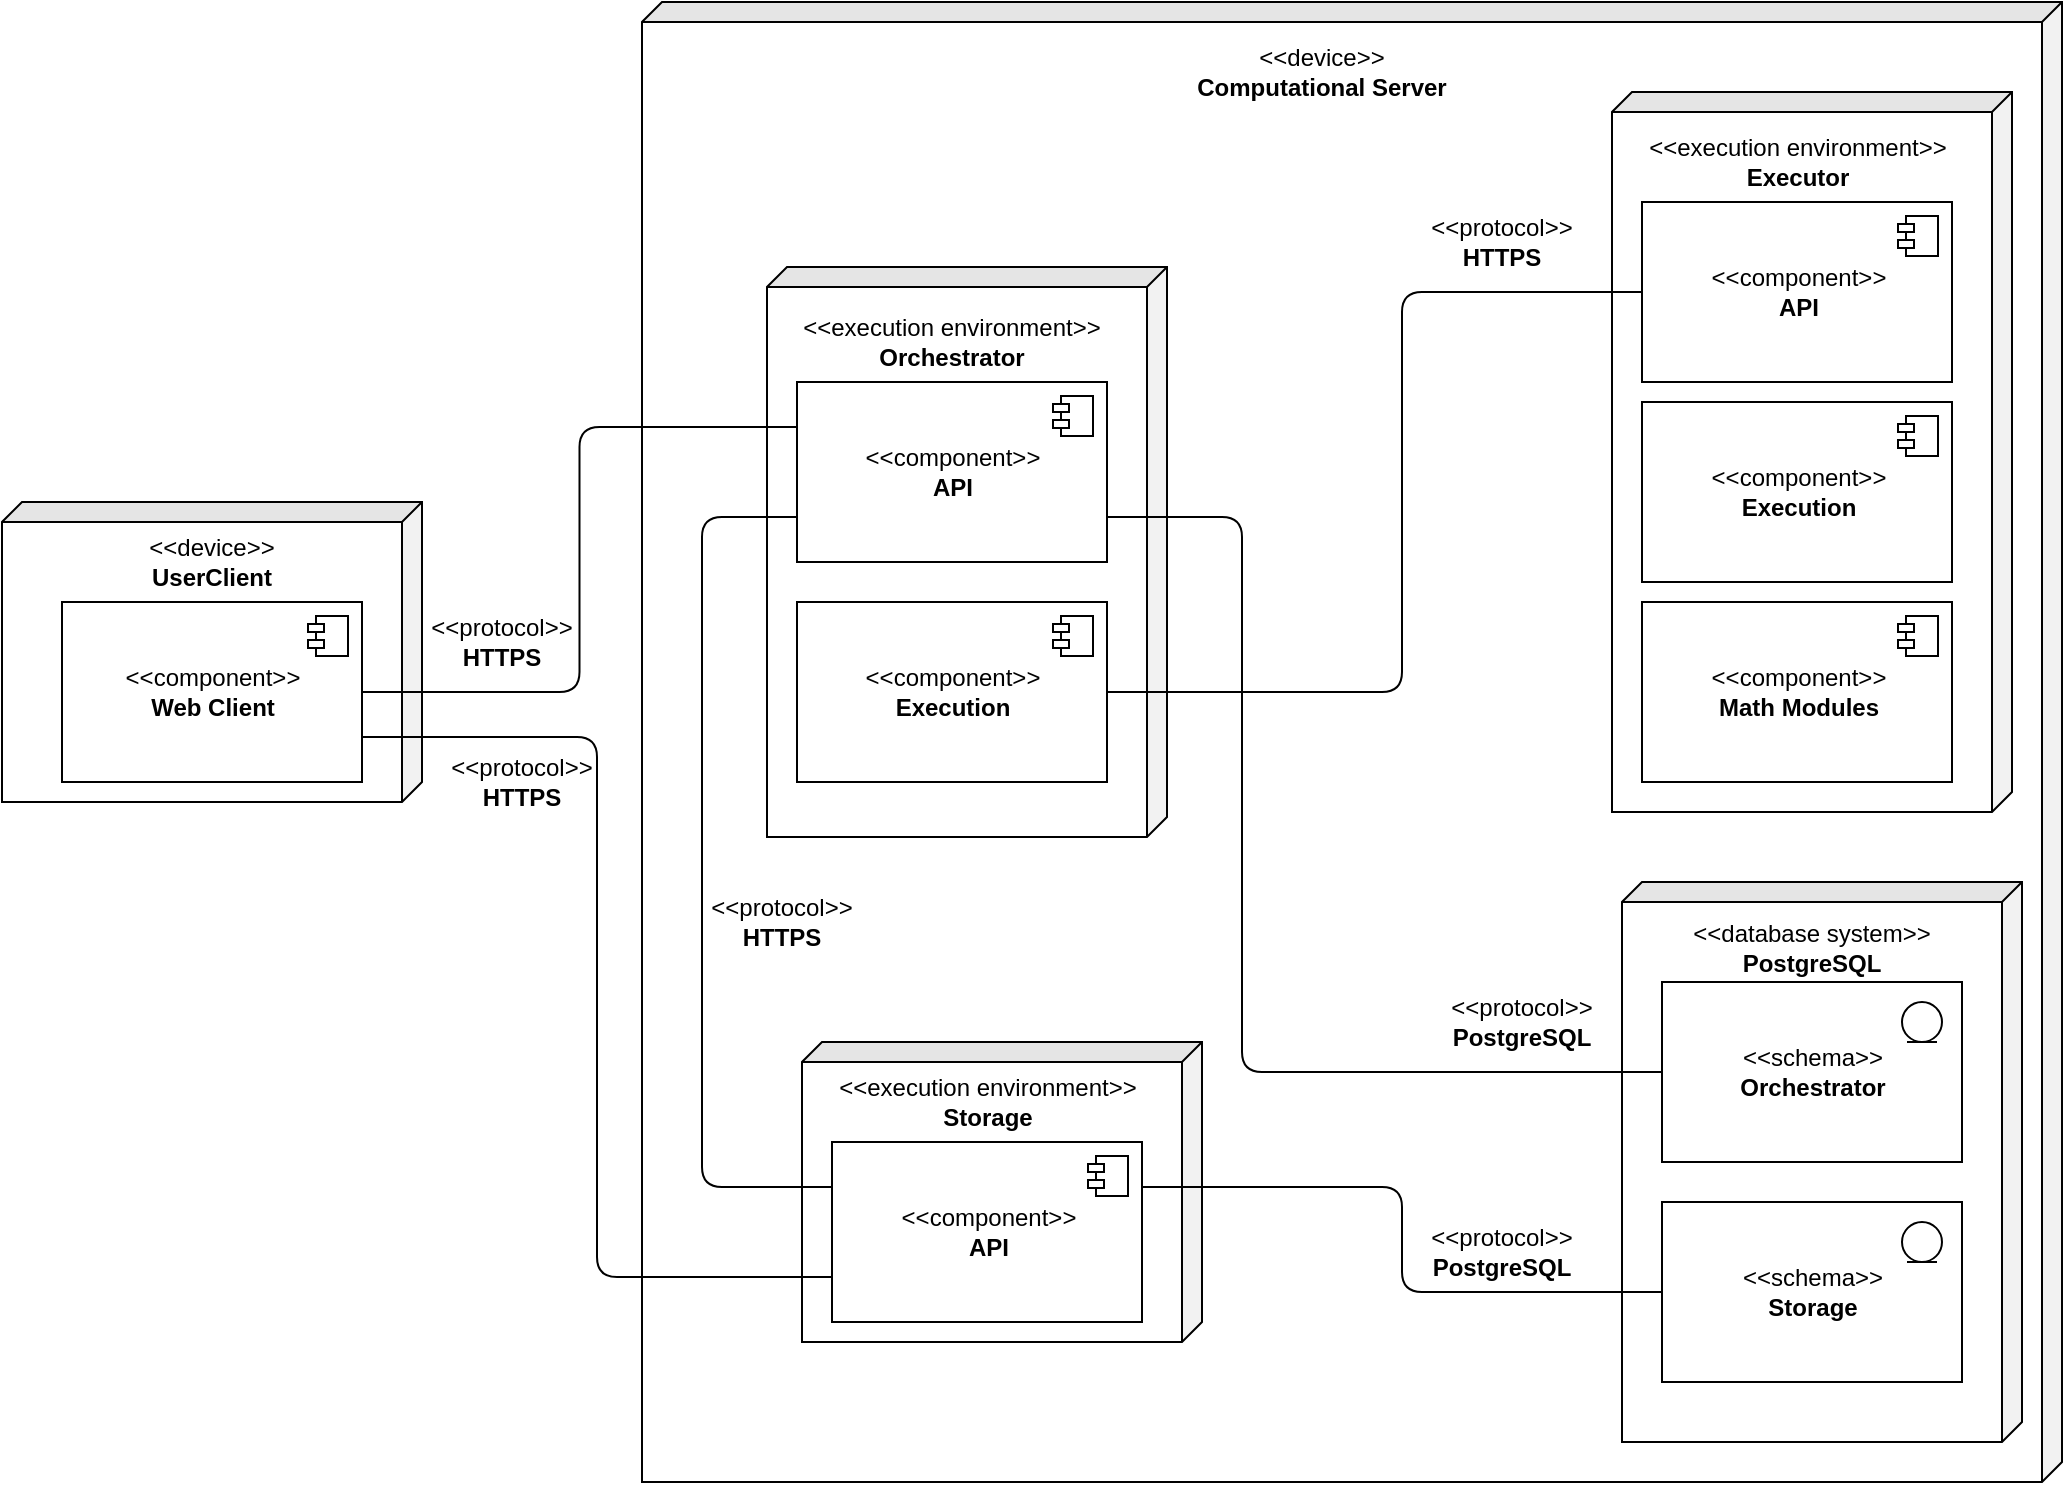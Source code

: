 <mxfile version="17.2.4" type="device"><diagram id="RwHs3k7okTrlKBKqiO1_" name="Page-1"><mxGraphModel dx="1845" dy="741" grid="1" gridSize="10" guides="1" tooltips="1" connect="1" arrows="1" fold="1" page="1" pageScale="1" pageWidth="827" pageHeight="1169" math="0" shadow="0"><root><mxCell id="0"/><mxCell id="1" parent="0"/><mxCell id="rzzWd4vhDg8JMWfKJjgx-2" value="" style="shape=cube;whiteSpace=wrap;html=1;boundedLbl=1;backgroundOutline=1;darkOpacity=0.05;darkOpacity2=0.1;direction=south;size=10;" parent="1" vertex="1"><mxGeometry x="-220" y="280" width="210" height="150" as="geometry"/></mxCell><mxCell id="rzzWd4vhDg8JMWfKJjgx-5" value="" style="shape=cube;whiteSpace=wrap;html=1;boundedLbl=1;backgroundOutline=1;darkOpacity=0.05;darkOpacity2=0.1;direction=south;size=10;" parent="1" vertex="1"><mxGeometry x="100" y="30" width="710" height="740" as="geometry"/></mxCell><mxCell id="rzzWd4vhDg8JMWfKJjgx-6" value="&amp;lt;&amp;lt;device&amp;gt;&amp;gt;&lt;br&gt;&lt;b&gt;UserClient&lt;/b&gt;" style="text;html=1;strokeColor=none;fillColor=none;align=center;verticalAlign=middle;whiteSpace=wrap;rounded=0;" parent="1" vertex="1"><mxGeometry x="-145" y="300" width="60" height="20" as="geometry"/></mxCell><mxCell id="rzzWd4vhDg8JMWfKJjgx-9" value="&amp;lt;&amp;lt;component&amp;gt;&amp;gt;&lt;br&gt;&lt;b&gt;Web Client&lt;/b&gt;" style="html=1;dropTarget=0;" parent="1" vertex="1"><mxGeometry x="-190" y="330" width="150" height="90" as="geometry"/></mxCell><mxCell id="rzzWd4vhDg8JMWfKJjgx-10" value="" style="shape=component;jettyWidth=8;jettyHeight=4;" parent="rzzWd4vhDg8JMWfKJjgx-9" vertex="1"><mxGeometry x="1" width="20" height="20" relative="1" as="geometry"><mxPoint x="-27" y="7" as="offset"/></mxGeometry></mxCell><mxCell id="rzzWd4vhDg8JMWfKJjgx-3" value="" style="shape=cube;whiteSpace=wrap;html=1;boundedLbl=1;backgroundOutline=1;darkOpacity=0.05;darkOpacity2=0.1;direction=south;size=10;" parent="1" vertex="1"><mxGeometry x="162.5" y="162.5" width="200" height="285" as="geometry"/></mxCell><mxCell id="rzzWd4vhDg8JMWfKJjgx-11" value="&amp;lt;&amp;lt;device&amp;gt;&amp;gt;&lt;br&gt;&lt;b&gt;Computational Server&lt;/b&gt;" style="text;html=1;strokeColor=none;fillColor=none;align=center;verticalAlign=middle;whiteSpace=wrap;rounded=0;" parent="1" vertex="1"><mxGeometry x="370" y="50" width="140" height="30" as="geometry"/></mxCell><mxCell id="rzzWd4vhDg8JMWfKJjgx-12" value="&amp;lt;&amp;lt;execution environment&amp;gt;&amp;gt;&lt;br&gt;&lt;b&gt;Orchestrator&lt;/b&gt;" style="text;html=1;strokeColor=none;fillColor=none;align=center;verticalAlign=middle;whiteSpace=wrap;rounded=0;" parent="1" vertex="1"><mxGeometry x="170" y="185" width="170" height="30" as="geometry"/></mxCell><mxCell id="rzzWd4vhDg8JMWfKJjgx-13" value="&amp;lt;&amp;lt;component&amp;gt;&amp;gt;&lt;br&gt;&lt;b&gt;API&lt;/b&gt;" style="html=1;dropTarget=0;" parent="1" vertex="1"><mxGeometry x="177.5" y="220" width="155" height="90" as="geometry"/></mxCell><mxCell id="rzzWd4vhDg8JMWfKJjgx-14" value="" style="shape=component;jettyWidth=8;jettyHeight=4;" parent="rzzWd4vhDg8JMWfKJjgx-13" vertex="1"><mxGeometry x="1" width="20" height="20" relative="1" as="geometry"><mxPoint x="-27" y="7" as="offset"/></mxGeometry></mxCell><mxCell id="rzzWd4vhDg8JMWfKJjgx-21" value="" style="shape=cube;whiteSpace=wrap;html=1;boundedLbl=1;backgroundOutline=1;darkOpacity=0.05;darkOpacity2=0.1;direction=south;size=10;" parent="1" vertex="1"><mxGeometry x="590" y="470" width="200" height="280" as="geometry"/></mxCell><mxCell id="rzzWd4vhDg8JMWfKJjgx-22" value="&amp;lt;&amp;lt;schema&amp;gt;&amp;gt;&lt;br&gt;&lt;b&gt;Orchestrator&lt;/b&gt;" style="html=1;dropTarget=0;" parent="1" vertex="1"><mxGeometry x="610" y="520" width="150" height="90" as="geometry"/></mxCell><mxCell id="rzzWd4vhDg8JMWfKJjgx-24" value="&amp;lt;&amp;lt;database system&amp;gt;&amp;gt;&lt;br&gt;&lt;b&gt;PostgreSQL&lt;/b&gt;" style="text;html=1;strokeColor=none;fillColor=none;align=center;verticalAlign=middle;whiteSpace=wrap;rounded=0;" parent="1" vertex="1"><mxGeometry x="600" y="485" width="170" height="35" as="geometry"/></mxCell><mxCell id="Hi3Ac8oQLRXKYI1mYclS-14" value="&amp;lt;&amp;lt;protocol&amp;gt;&amp;gt;&lt;br&gt;&lt;b&gt;HTTPS&lt;/b&gt;" style="text;html=1;strokeColor=none;fillColor=none;align=center;verticalAlign=middle;whiteSpace=wrap;rounded=0;" parent="1" vertex="1"><mxGeometry x="500" y="140" width="60" height="20" as="geometry"/></mxCell><mxCell id="M4qyIZvMjPyauZ3MhEu3-7" value="&amp;lt;&amp;lt;schema&amp;gt;&amp;gt;&lt;br&gt;&lt;b&gt;Storage&lt;/b&gt;" style="html=1;dropTarget=0;" parent="1" vertex="1"><mxGeometry x="610" y="630" width="150" height="90" as="geometry"/></mxCell><mxCell id="M4qyIZvMjPyauZ3MhEu3-9" value="" style="ellipse;shape=umlEntity;whiteSpace=wrap;html=1;" parent="1" vertex="1"><mxGeometry x="730" y="530" width="20" height="20" as="geometry"/></mxCell><mxCell id="M4qyIZvMjPyauZ3MhEu3-10" value="" style="ellipse;shape=umlEntity;whiteSpace=wrap;html=1;" parent="1" vertex="1"><mxGeometry x="730" y="640" width="20" height="20" as="geometry"/></mxCell><mxCell id="M4qyIZvMjPyauZ3MhEu3-11" value="" style="shape=cube;whiteSpace=wrap;html=1;boundedLbl=1;backgroundOutline=1;darkOpacity=0.05;darkOpacity2=0.1;direction=south;size=10;fillColor=default;" parent="1" vertex="1"><mxGeometry x="585" y="75" width="200" height="360" as="geometry"/></mxCell><mxCell id="M4qyIZvMjPyauZ3MhEu3-12" value="&amp;lt;&amp;lt;execution environment&amp;gt;&amp;gt;&lt;br&gt;&lt;b&gt;Executor&lt;/b&gt;" style="text;html=1;strokeColor=none;fillColor=default;align=center;verticalAlign=middle;whiteSpace=wrap;rounded=0;" parent="1" vertex="1"><mxGeometry x="592.5" y="95" width="170" height="30" as="geometry"/></mxCell><mxCell id="M4qyIZvMjPyauZ3MhEu3-13" value="&amp;lt;&amp;lt;component&amp;gt;&amp;gt;&lt;br&gt;&lt;b&gt;API&lt;/b&gt;" style="html=1;dropTarget=0;fillColor=default;" parent="1" vertex="1"><mxGeometry x="600" y="130" width="155" height="90" as="geometry"/></mxCell><mxCell id="M4qyIZvMjPyauZ3MhEu3-14" value="" style="shape=component;jettyWidth=8;jettyHeight=4;fillColor=default;" parent="M4qyIZvMjPyauZ3MhEu3-13" vertex="1"><mxGeometry x="1" width="20" height="20" relative="1" as="geometry"><mxPoint x="-27" y="7" as="offset"/></mxGeometry></mxCell><mxCell id="M4qyIZvMjPyauZ3MhEu3-15" value="" style="shape=cube;whiteSpace=wrap;html=1;boundedLbl=1;backgroundOutline=1;darkOpacity=0.05;darkOpacity2=0.1;direction=south;size=10;" parent="1" vertex="1"><mxGeometry x="180" y="550" width="200" height="150" as="geometry"/></mxCell><mxCell id="M4qyIZvMjPyauZ3MhEu3-16" value="&amp;lt;&amp;lt;execution environment&amp;gt;&amp;gt;&lt;br&gt;&lt;b&gt;Storage&lt;/b&gt;" style="text;html=1;strokeColor=none;fillColor=none;align=center;verticalAlign=middle;whiteSpace=wrap;rounded=0;" parent="1" vertex="1"><mxGeometry x="187.5" y="565" width="170" height="30" as="geometry"/></mxCell><mxCell id="M4qyIZvMjPyauZ3MhEu3-24" style="edgeStyle=orthogonalEdgeStyle;rounded=1;orthogonalLoop=1;jettySize=auto;html=1;exitX=1;exitY=0.25;exitDx=0;exitDy=0;entryX=0;entryY=0.5;entryDx=0;entryDy=0;endArrow=none;endFill=0;" parent="1" source="M4qyIZvMjPyauZ3MhEu3-17" target="M4qyIZvMjPyauZ3MhEu3-7" edge="1"><mxGeometry relative="1" as="geometry"/></mxCell><mxCell id="M4qyIZvMjPyauZ3MhEu3-17" value="&amp;lt;&amp;lt;component&amp;gt;&amp;gt;&lt;br&gt;&lt;b&gt;API&lt;/b&gt;" style="html=1;dropTarget=0;" parent="1" vertex="1"><mxGeometry x="195" y="600" width="155" height="90" as="geometry"/></mxCell><mxCell id="M4qyIZvMjPyauZ3MhEu3-18" value="" style="shape=component;jettyWidth=8;jettyHeight=4;" parent="M4qyIZvMjPyauZ3MhEu3-17" vertex="1"><mxGeometry x="1" width="20" height="20" relative="1" as="geometry"><mxPoint x="-27" y="7" as="offset"/></mxGeometry></mxCell><mxCell id="M4qyIZvMjPyauZ3MhEu3-21" value="&amp;lt;&amp;lt;protocol&amp;gt;&amp;gt;&lt;br&gt;&lt;b&gt;HTTPS&lt;/b&gt;" style="text;html=1;strokeColor=none;fillColor=none;align=center;verticalAlign=middle;whiteSpace=wrap;rounded=0;" parent="1" vertex="1"><mxGeometry x="10" y="410" width="60" height="20" as="geometry"/></mxCell><mxCell id="M4qyIZvMjPyauZ3MhEu3-23" value="&amp;lt;&amp;lt;protocol&amp;gt;&amp;gt;&lt;br&gt;&lt;b&gt;PostgreSQL&lt;/b&gt;" style="text;html=1;strokeColor=none;fillColor=none;align=center;verticalAlign=middle;whiteSpace=wrap;rounded=0;" parent="1" vertex="1"><mxGeometry x="510" y="530" width="60" height="20" as="geometry"/></mxCell><mxCell id="M4qyIZvMjPyauZ3MhEu3-25" value="&amp;lt;&amp;lt;protocol&amp;gt;&amp;gt;&lt;br&gt;&lt;b&gt;PostgreSQL&lt;/b&gt;" style="text;html=1;strokeColor=none;fillColor=none;align=center;verticalAlign=middle;whiteSpace=wrap;rounded=0;" parent="1" vertex="1"><mxGeometry x="500" y="645" width="60" height="20" as="geometry"/></mxCell><mxCell id="M4qyIZvMjPyauZ3MhEu3-27" value="&amp;lt;&amp;lt;component&amp;gt;&amp;gt;&lt;br&gt;&lt;b&gt;Execution&lt;/b&gt;" style="html=1;dropTarget=0;fillColor=default;" parent="1" vertex="1"><mxGeometry x="600" y="230" width="155" height="90" as="geometry"/></mxCell><mxCell id="M4qyIZvMjPyauZ3MhEu3-28" value="" style="shape=component;jettyWidth=8;jettyHeight=4;fillColor=default;" parent="M4qyIZvMjPyauZ3MhEu3-27" vertex="1"><mxGeometry x="1" width="20" height="20" relative="1" as="geometry"><mxPoint x="-27" y="7" as="offset"/></mxGeometry></mxCell><mxCell id="M4qyIZvMjPyauZ3MhEu3-30" value="&amp;lt;&amp;lt;component&amp;gt;&amp;gt;&lt;br&gt;&lt;b&gt;Math Modules&lt;/b&gt;" style="html=1;dropTarget=0;fillColor=default;" parent="1" vertex="1"><mxGeometry x="600" y="330" width="155" height="90" as="geometry"/></mxCell><mxCell id="M4qyIZvMjPyauZ3MhEu3-31" value="" style="shape=component;jettyWidth=8;jettyHeight=4;fillColor=default;" parent="M4qyIZvMjPyauZ3MhEu3-30" vertex="1"><mxGeometry x="1" width="20" height="20" relative="1" as="geometry"><mxPoint x="-27" y="7" as="offset"/></mxGeometry></mxCell><mxCell id="M4qyIZvMjPyauZ3MhEu3-37" style="edgeStyle=orthogonalEdgeStyle;rounded=1;orthogonalLoop=1;jettySize=auto;html=1;exitX=1;exitY=0.5;exitDx=0;exitDy=0;endArrow=none;endFill=0;entryX=0;entryY=0.5;entryDx=0;entryDy=0;" parent="1" source="M4qyIZvMjPyauZ3MhEu3-34" target="M4qyIZvMjPyauZ3MhEu3-13" edge="1"><mxGeometry relative="1" as="geometry"><Array as="points"><mxPoint x="480" y="375"/><mxPoint x="480" y="175"/></Array></mxGeometry></mxCell><mxCell id="M4qyIZvMjPyauZ3MhEu3-34" value="&amp;lt;&amp;lt;component&amp;gt;&amp;gt;&lt;br&gt;&lt;b&gt;Exeсution&lt;/b&gt;" style="html=1;dropTarget=0;" parent="1" vertex="1"><mxGeometry x="177.5" y="330" width="155" height="90" as="geometry"/></mxCell><mxCell id="M4qyIZvMjPyauZ3MhEu3-35" value="" style="shape=component;jettyWidth=8;jettyHeight=4;" parent="M4qyIZvMjPyauZ3MhEu3-34" vertex="1"><mxGeometry x="1" width="20" height="20" relative="1" as="geometry"><mxPoint x="-27" y="7" as="offset"/></mxGeometry></mxCell><mxCell id="M4qyIZvMjPyauZ3MhEu3-41" value="&amp;lt;&amp;lt;protocol&amp;gt;&amp;gt;&lt;br&gt;&lt;b&gt;HTTPS&lt;/b&gt;" style="text;html=1;strokeColor=none;fillColor=none;align=center;verticalAlign=middle;whiteSpace=wrap;rounded=0;" parent="1" vertex="1"><mxGeometry y="340" width="60" height="20" as="geometry"/></mxCell><mxCell id="M4qyIZvMjPyauZ3MhEu3-22" style="edgeStyle=orthogonalEdgeStyle;rounded=1;orthogonalLoop=1;jettySize=auto;html=1;exitX=1;exitY=0.75;exitDx=0;exitDy=0;entryX=0;entryY=0.5;entryDx=0;entryDy=0;endArrow=none;endFill=0;" parent="1" source="rzzWd4vhDg8JMWfKJjgx-13" target="rzzWd4vhDg8JMWfKJjgx-22" edge="1"><mxGeometry relative="1" as="geometry"><Array as="points"><mxPoint x="400" y="288"/><mxPoint x="400" y="565"/></Array></mxGeometry></mxCell><mxCell id="M4qyIZvMjPyauZ3MhEu3-45" style="edgeStyle=orthogonalEdgeStyle;rounded=1;orthogonalLoop=1;jettySize=auto;html=1;exitX=1;exitY=0.5;exitDx=0;exitDy=0;entryX=0;entryY=0.25;entryDx=0;entryDy=0;endArrow=none;endFill=0;" parent="1" source="rzzWd4vhDg8JMWfKJjgx-9" target="rzzWd4vhDg8JMWfKJjgx-13" edge="1"><mxGeometry relative="1" as="geometry"/></mxCell><mxCell id="M4qyIZvMjPyauZ3MhEu3-36" style="edgeStyle=orthogonalEdgeStyle;rounded=1;orthogonalLoop=1;jettySize=auto;html=1;exitX=0;exitY=0.75;exitDx=0;exitDy=0;endArrow=none;endFill=0;entryX=0;entryY=0.25;entryDx=0;entryDy=0;" parent="1" source="rzzWd4vhDg8JMWfKJjgx-13" target="M4qyIZvMjPyauZ3MhEu3-17" edge="1"><mxGeometry relative="1" as="geometry"><mxPoint x="70" y="430" as="targetPoint"/><Array as="points"><mxPoint x="130" y="288"/><mxPoint x="130" y="623"/></Array></mxGeometry></mxCell><mxCell id="M4qyIZvMjPyauZ3MhEu3-44" style="edgeStyle=orthogonalEdgeStyle;rounded=1;orthogonalLoop=1;jettySize=auto;html=1;exitX=1;exitY=0.75;exitDx=0;exitDy=0;entryX=0;entryY=0.75;entryDx=0;entryDy=0;endArrow=none;endFill=0;" parent="1" source="rzzWd4vhDg8JMWfKJjgx-9" target="M4qyIZvMjPyauZ3MhEu3-17" edge="1"><mxGeometry relative="1" as="geometry"/></mxCell><mxCell id="Us4ZtO2WU-CV6Y0aD06D-1" value="&amp;lt;&amp;lt;protocol&amp;gt;&amp;gt;&lt;br&gt;&lt;b&gt;HTTPS&lt;/b&gt;" style="text;html=1;strokeColor=none;fillColor=none;align=center;verticalAlign=middle;whiteSpace=wrap;rounded=0;" vertex="1" parent="1"><mxGeometry x="140" y="480" width="60" height="20" as="geometry"/></mxCell></root></mxGraphModel></diagram></mxfile>